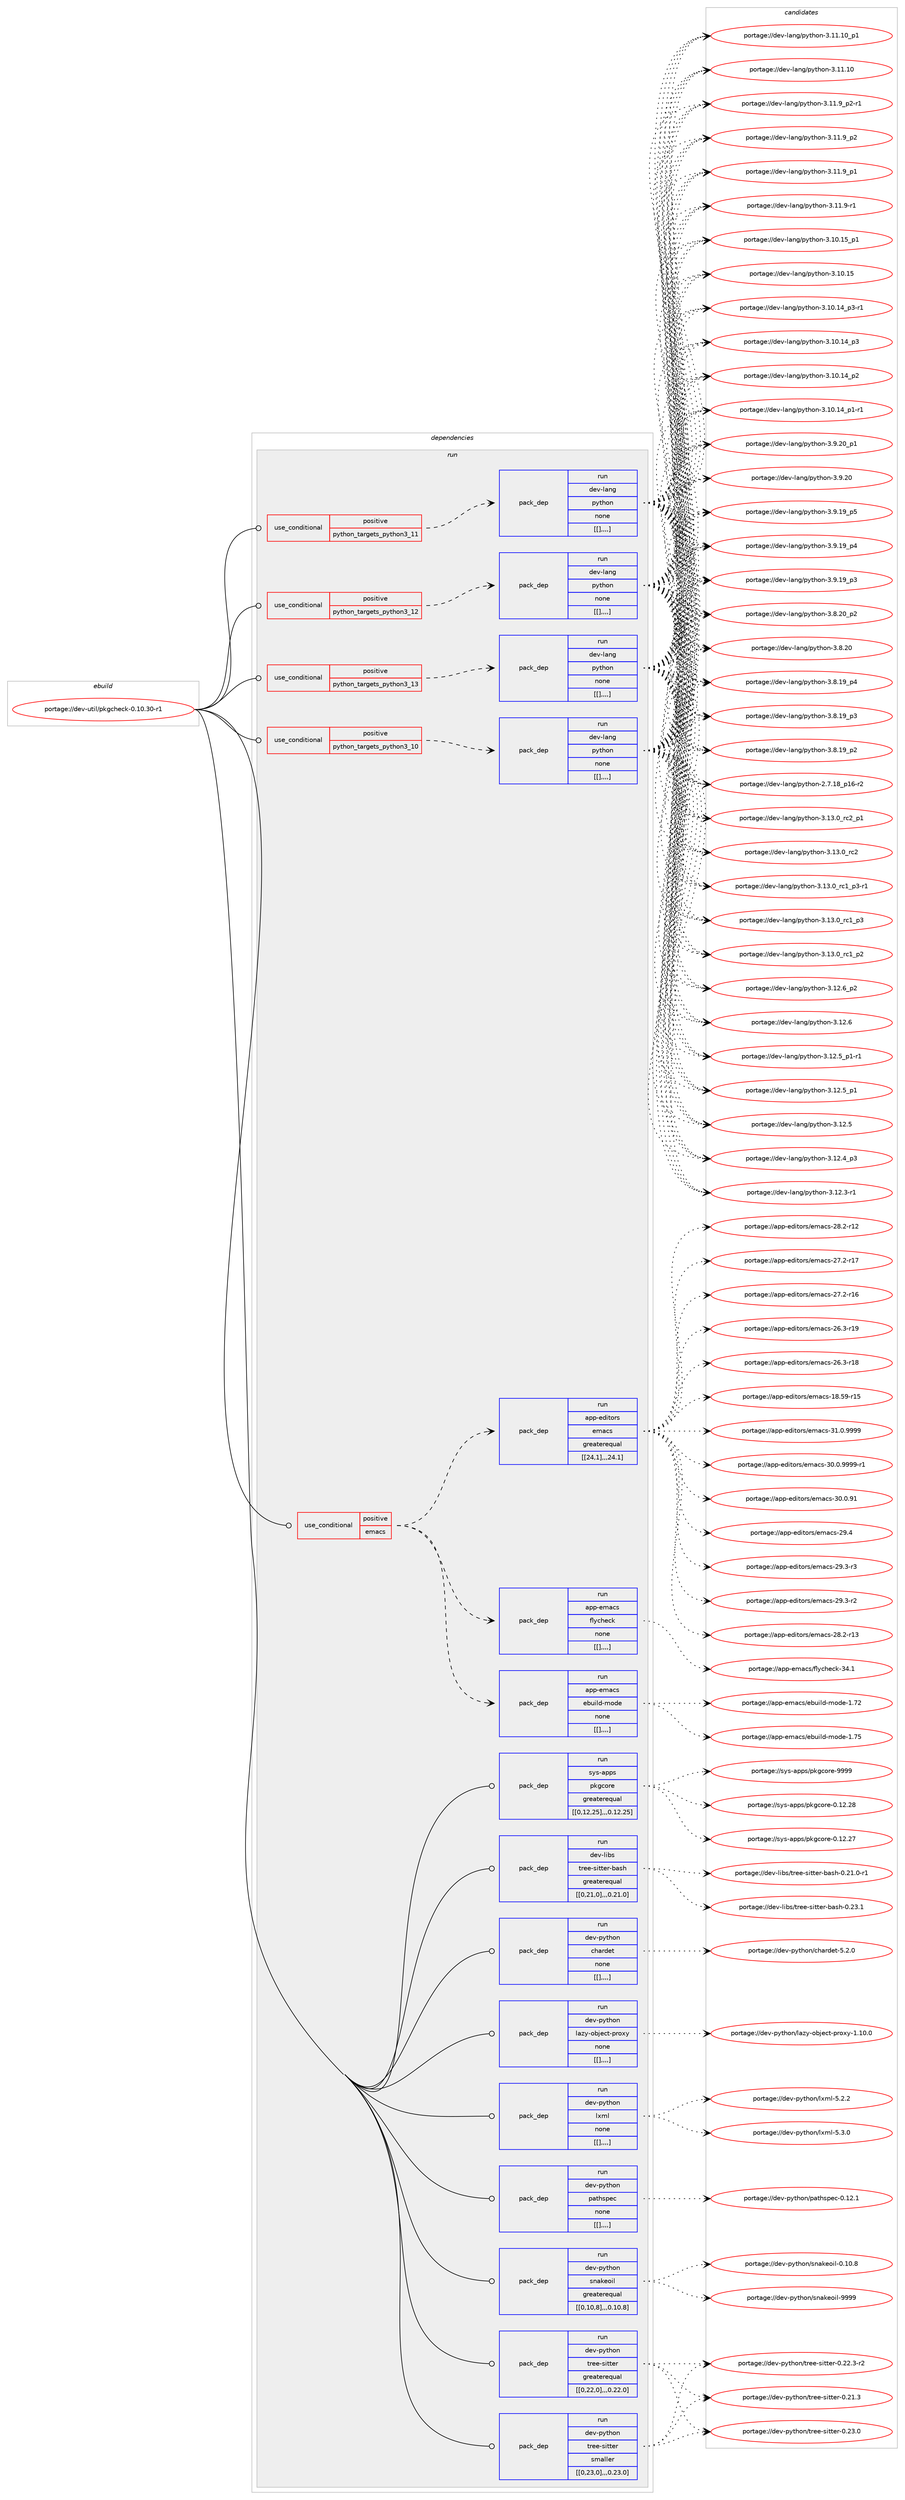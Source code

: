 digraph prolog {

# *************
# Graph options
# *************

newrank=true;
concentrate=true;
compound=true;
graph [rankdir=LR,fontname=Helvetica,fontsize=10,ranksep=1.5];#, ranksep=2.5, nodesep=0.2];
edge  [arrowhead=vee];
node  [fontname=Helvetica,fontsize=10];

# **********
# The ebuild
# **********

subgraph cluster_leftcol {
color=gray;
label=<<i>ebuild</i>>;
id [label="portage://dev-util/pkgcheck-0.10.30-r1", color=red, width=4, href="../dev-util/pkgcheck-0.10.30-r1.svg"];
}

# ****************
# The dependencies
# ****************

subgraph cluster_midcol {
color=gray;
label=<<i>dependencies</i>>;
subgraph cluster_compile {
fillcolor="#eeeeee";
style=filled;
label=<<i>compile</i>>;
}
subgraph cluster_compileandrun {
fillcolor="#eeeeee";
style=filled;
label=<<i>compile and run</i>>;
}
subgraph cluster_run {
fillcolor="#eeeeee";
style=filled;
label=<<i>run</i>>;
subgraph cond64105 {
dependency223463 [label=<<TABLE BORDER="0" CELLBORDER="1" CELLSPACING="0" CELLPADDING="4"><TR><TD ROWSPAN="3" CELLPADDING="10">use_conditional</TD></TR><TR><TD>positive</TD></TR><TR><TD>emacs</TD></TR></TABLE>>, shape=none, color=red];
subgraph pack157922 {
dependency223464 [label=<<TABLE BORDER="0" CELLBORDER="1" CELLSPACING="0" CELLPADDING="4" WIDTH="220"><TR><TD ROWSPAN="6" CELLPADDING="30">pack_dep</TD></TR><TR><TD WIDTH="110">run</TD></TR><TR><TD>app-editors</TD></TR><TR><TD>emacs</TD></TR><TR><TD>greaterequal</TD></TR><TR><TD>[[24,1],,,24.1]</TD></TR></TABLE>>, shape=none, color=blue];
}
dependency223463:e -> dependency223464:w [weight=20,style="dashed",arrowhead="vee"];
subgraph pack157923 {
dependency223465 [label=<<TABLE BORDER="0" CELLBORDER="1" CELLSPACING="0" CELLPADDING="4" WIDTH="220"><TR><TD ROWSPAN="6" CELLPADDING="30">pack_dep</TD></TR><TR><TD WIDTH="110">run</TD></TR><TR><TD>app-emacs</TD></TR><TR><TD>ebuild-mode</TD></TR><TR><TD>none</TD></TR><TR><TD>[[],,,,]</TD></TR></TABLE>>, shape=none, color=blue];
}
dependency223463:e -> dependency223465:w [weight=20,style="dashed",arrowhead="vee"];
subgraph pack157924 {
dependency223466 [label=<<TABLE BORDER="0" CELLBORDER="1" CELLSPACING="0" CELLPADDING="4" WIDTH="220"><TR><TD ROWSPAN="6" CELLPADDING="30">pack_dep</TD></TR><TR><TD WIDTH="110">run</TD></TR><TR><TD>app-emacs</TD></TR><TR><TD>flycheck</TD></TR><TR><TD>none</TD></TR><TR><TD>[[],,,,]</TD></TR></TABLE>>, shape=none, color=blue];
}
dependency223463:e -> dependency223466:w [weight=20,style="dashed",arrowhead="vee"];
}
id:e -> dependency223463:w [weight=20,style="solid",arrowhead="odot"];
subgraph cond64106 {
dependency223467 [label=<<TABLE BORDER="0" CELLBORDER="1" CELLSPACING="0" CELLPADDING="4"><TR><TD ROWSPAN="3" CELLPADDING="10">use_conditional</TD></TR><TR><TD>positive</TD></TR><TR><TD>python_targets_python3_10</TD></TR></TABLE>>, shape=none, color=red];
subgraph pack157925 {
dependency223468 [label=<<TABLE BORDER="0" CELLBORDER="1" CELLSPACING="0" CELLPADDING="4" WIDTH="220"><TR><TD ROWSPAN="6" CELLPADDING="30">pack_dep</TD></TR><TR><TD WIDTH="110">run</TD></TR><TR><TD>dev-lang</TD></TR><TR><TD>python</TD></TR><TR><TD>none</TD></TR><TR><TD>[[],,,,]</TD></TR></TABLE>>, shape=none, color=blue];
}
dependency223467:e -> dependency223468:w [weight=20,style="dashed",arrowhead="vee"];
}
id:e -> dependency223467:w [weight=20,style="solid",arrowhead="odot"];
subgraph cond64107 {
dependency223469 [label=<<TABLE BORDER="0" CELLBORDER="1" CELLSPACING="0" CELLPADDING="4"><TR><TD ROWSPAN="3" CELLPADDING="10">use_conditional</TD></TR><TR><TD>positive</TD></TR><TR><TD>python_targets_python3_11</TD></TR></TABLE>>, shape=none, color=red];
subgraph pack157926 {
dependency223470 [label=<<TABLE BORDER="0" CELLBORDER="1" CELLSPACING="0" CELLPADDING="4" WIDTH="220"><TR><TD ROWSPAN="6" CELLPADDING="30">pack_dep</TD></TR><TR><TD WIDTH="110">run</TD></TR><TR><TD>dev-lang</TD></TR><TR><TD>python</TD></TR><TR><TD>none</TD></TR><TR><TD>[[],,,,]</TD></TR></TABLE>>, shape=none, color=blue];
}
dependency223469:e -> dependency223470:w [weight=20,style="dashed",arrowhead="vee"];
}
id:e -> dependency223469:w [weight=20,style="solid",arrowhead="odot"];
subgraph cond64108 {
dependency223471 [label=<<TABLE BORDER="0" CELLBORDER="1" CELLSPACING="0" CELLPADDING="4"><TR><TD ROWSPAN="3" CELLPADDING="10">use_conditional</TD></TR><TR><TD>positive</TD></TR><TR><TD>python_targets_python3_12</TD></TR></TABLE>>, shape=none, color=red];
subgraph pack157927 {
dependency223472 [label=<<TABLE BORDER="0" CELLBORDER="1" CELLSPACING="0" CELLPADDING="4" WIDTH="220"><TR><TD ROWSPAN="6" CELLPADDING="30">pack_dep</TD></TR><TR><TD WIDTH="110">run</TD></TR><TR><TD>dev-lang</TD></TR><TR><TD>python</TD></TR><TR><TD>none</TD></TR><TR><TD>[[],,,,]</TD></TR></TABLE>>, shape=none, color=blue];
}
dependency223471:e -> dependency223472:w [weight=20,style="dashed",arrowhead="vee"];
}
id:e -> dependency223471:w [weight=20,style="solid",arrowhead="odot"];
subgraph cond64109 {
dependency223473 [label=<<TABLE BORDER="0" CELLBORDER="1" CELLSPACING="0" CELLPADDING="4"><TR><TD ROWSPAN="3" CELLPADDING="10">use_conditional</TD></TR><TR><TD>positive</TD></TR><TR><TD>python_targets_python3_13</TD></TR></TABLE>>, shape=none, color=red];
subgraph pack157928 {
dependency223474 [label=<<TABLE BORDER="0" CELLBORDER="1" CELLSPACING="0" CELLPADDING="4" WIDTH="220"><TR><TD ROWSPAN="6" CELLPADDING="30">pack_dep</TD></TR><TR><TD WIDTH="110">run</TD></TR><TR><TD>dev-lang</TD></TR><TR><TD>python</TD></TR><TR><TD>none</TD></TR><TR><TD>[[],,,,]</TD></TR></TABLE>>, shape=none, color=blue];
}
dependency223473:e -> dependency223474:w [weight=20,style="dashed",arrowhead="vee"];
}
id:e -> dependency223473:w [weight=20,style="solid",arrowhead="odot"];
subgraph pack157929 {
dependency223475 [label=<<TABLE BORDER="0" CELLBORDER="1" CELLSPACING="0" CELLPADDING="4" WIDTH="220"><TR><TD ROWSPAN="6" CELLPADDING="30">pack_dep</TD></TR><TR><TD WIDTH="110">run</TD></TR><TR><TD>dev-libs</TD></TR><TR><TD>tree-sitter-bash</TD></TR><TR><TD>greaterequal</TD></TR><TR><TD>[[0,21,0],,,0.21.0]</TD></TR></TABLE>>, shape=none, color=blue];
}
id:e -> dependency223475:w [weight=20,style="solid",arrowhead="odot"];
subgraph pack157930 {
dependency223476 [label=<<TABLE BORDER="0" CELLBORDER="1" CELLSPACING="0" CELLPADDING="4" WIDTH="220"><TR><TD ROWSPAN="6" CELLPADDING="30">pack_dep</TD></TR><TR><TD WIDTH="110">run</TD></TR><TR><TD>dev-python</TD></TR><TR><TD>chardet</TD></TR><TR><TD>none</TD></TR><TR><TD>[[],,,,]</TD></TR></TABLE>>, shape=none, color=blue];
}
id:e -> dependency223476:w [weight=20,style="solid",arrowhead="odot"];
subgraph pack157931 {
dependency223477 [label=<<TABLE BORDER="0" CELLBORDER="1" CELLSPACING="0" CELLPADDING="4" WIDTH="220"><TR><TD ROWSPAN="6" CELLPADDING="30">pack_dep</TD></TR><TR><TD WIDTH="110">run</TD></TR><TR><TD>dev-python</TD></TR><TR><TD>lazy-object-proxy</TD></TR><TR><TD>none</TD></TR><TR><TD>[[],,,,]</TD></TR></TABLE>>, shape=none, color=blue];
}
id:e -> dependency223477:w [weight=20,style="solid",arrowhead="odot"];
subgraph pack157932 {
dependency223478 [label=<<TABLE BORDER="0" CELLBORDER="1" CELLSPACING="0" CELLPADDING="4" WIDTH="220"><TR><TD ROWSPAN="6" CELLPADDING="30">pack_dep</TD></TR><TR><TD WIDTH="110">run</TD></TR><TR><TD>dev-python</TD></TR><TR><TD>lxml</TD></TR><TR><TD>none</TD></TR><TR><TD>[[],,,,]</TD></TR></TABLE>>, shape=none, color=blue];
}
id:e -> dependency223478:w [weight=20,style="solid",arrowhead="odot"];
subgraph pack157933 {
dependency223479 [label=<<TABLE BORDER="0" CELLBORDER="1" CELLSPACING="0" CELLPADDING="4" WIDTH="220"><TR><TD ROWSPAN="6" CELLPADDING="30">pack_dep</TD></TR><TR><TD WIDTH="110">run</TD></TR><TR><TD>dev-python</TD></TR><TR><TD>pathspec</TD></TR><TR><TD>none</TD></TR><TR><TD>[[],,,,]</TD></TR></TABLE>>, shape=none, color=blue];
}
id:e -> dependency223479:w [weight=20,style="solid",arrowhead="odot"];
subgraph pack157934 {
dependency223480 [label=<<TABLE BORDER="0" CELLBORDER="1" CELLSPACING="0" CELLPADDING="4" WIDTH="220"><TR><TD ROWSPAN="6" CELLPADDING="30">pack_dep</TD></TR><TR><TD WIDTH="110">run</TD></TR><TR><TD>dev-python</TD></TR><TR><TD>snakeoil</TD></TR><TR><TD>greaterequal</TD></TR><TR><TD>[[0,10,8],,,0.10.8]</TD></TR></TABLE>>, shape=none, color=blue];
}
id:e -> dependency223480:w [weight=20,style="solid",arrowhead="odot"];
subgraph pack157935 {
dependency223481 [label=<<TABLE BORDER="0" CELLBORDER="1" CELLSPACING="0" CELLPADDING="4" WIDTH="220"><TR><TD ROWSPAN="6" CELLPADDING="30">pack_dep</TD></TR><TR><TD WIDTH="110">run</TD></TR><TR><TD>dev-python</TD></TR><TR><TD>tree-sitter</TD></TR><TR><TD>greaterequal</TD></TR><TR><TD>[[0,22,0],,,0.22.0]</TD></TR></TABLE>>, shape=none, color=blue];
}
id:e -> dependency223481:w [weight=20,style="solid",arrowhead="odot"];
subgraph pack157936 {
dependency223482 [label=<<TABLE BORDER="0" CELLBORDER="1" CELLSPACING="0" CELLPADDING="4" WIDTH="220"><TR><TD ROWSPAN="6" CELLPADDING="30">pack_dep</TD></TR><TR><TD WIDTH="110">run</TD></TR><TR><TD>dev-python</TD></TR><TR><TD>tree-sitter</TD></TR><TR><TD>smaller</TD></TR><TR><TD>[[0,23,0],,,0.23.0]</TD></TR></TABLE>>, shape=none, color=blue];
}
id:e -> dependency223482:w [weight=20,style="solid",arrowhead="odot"];
subgraph pack157937 {
dependency223483 [label=<<TABLE BORDER="0" CELLBORDER="1" CELLSPACING="0" CELLPADDING="4" WIDTH="220"><TR><TD ROWSPAN="6" CELLPADDING="30">pack_dep</TD></TR><TR><TD WIDTH="110">run</TD></TR><TR><TD>sys-apps</TD></TR><TR><TD>pkgcore</TD></TR><TR><TD>greaterequal</TD></TR><TR><TD>[[0,12,25],,,0.12.25]</TD></TR></TABLE>>, shape=none, color=blue];
}
id:e -> dependency223483:w [weight=20,style="solid",arrowhead="odot"];
}
}

# **************
# The candidates
# **************

subgraph cluster_choices {
rank=same;
color=gray;
label=<<i>candidates</i>>;

subgraph choice157922 {
color=black;
nodesep=1;
choice971121124510110010511611111411547101109979911545514946484657575757 [label="portage://app-editors/emacs-31.0.9999", color=red, width=4,href="../app-editors/emacs-31.0.9999.svg"];
choice9711211245101100105116111114115471011099799115455148464846575757574511449 [label="portage://app-editors/emacs-30.0.9999-r1", color=red, width=4,href="../app-editors/emacs-30.0.9999-r1.svg"];
choice97112112451011001051161111141154710110997991154551484648465749 [label="portage://app-editors/emacs-30.0.91", color=red, width=4,href="../app-editors/emacs-30.0.91.svg"];
choice97112112451011001051161111141154710110997991154550574652 [label="portage://app-editors/emacs-29.4", color=red, width=4,href="../app-editors/emacs-29.4.svg"];
choice971121124510110010511611111411547101109979911545505746514511451 [label="portage://app-editors/emacs-29.3-r3", color=red, width=4,href="../app-editors/emacs-29.3-r3.svg"];
choice971121124510110010511611111411547101109979911545505746514511450 [label="portage://app-editors/emacs-29.3-r2", color=red, width=4,href="../app-editors/emacs-29.3-r2.svg"];
choice97112112451011001051161111141154710110997991154550564650451144951 [label="portage://app-editors/emacs-28.2-r13", color=red, width=4,href="../app-editors/emacs-28.2-r13.svg"];
choice97112112451011001051161111141154710110997991154550564650451144950 [label="portage://app-editors/emacs-28.2-r12", color=red, width=4,href="../app-editors/emacs-28.2-r12.svg"];
choice97112112451011001051161111141154710110997991154550554650451144955 [label="portage://app-editors/emacs-27.2-r17", color=red, width=4,href="../app-editors/emacs-27.2-r17.svg"];
choice97112112451011001051161111141154710110997991154550554650451144954 [label="portage://app-editors/emacs-27.2-r16", color=red, width=4,href="../app-editors/emacs-27.2-r16.svg"];
choice97112112451011001051161111141154710110997991154550544651451144957 [label="portage://app-editors/emacs-26.3-r19", color=red, width=4,href="../app-editors/emacs-26.3-r19.svg"];
choice97112112451011001051161111141154710110997991154550544651451144956 [label="portage://app-editors/emacs-26.3-r18", color=red, width=4,href="../app-editors/emacs-26.3-r18.svg"];
choice9711211245101100105116111114115471011099799115454956465357451144953 [label="portage://app-editors/emacs-18.59-r15", color=red, width=4,href="../app-editors/emacs-18.59-r15.svg"];
dependency223464:e -> choice971121124510110010511611111411547101109979911545514946484657575757:w [style=dotted,weight="100"];
dependency223464:e -> choice9711211245101100105116111114115471011099799115455148464846575757574511449:w [style=dotted,weight="100"];
dependency223464:e -> choice97112112451011001051161111141154710110997991154551484648465749:w [style=dotted,weight="100"];
dependency223464:e -> choice97112112451011001051161111141154710110997991154550574652:w [style=dotted,weight="100"];
dependency223464:e -> choice971121124510110010511611111411547101109979911545505746514511451:w [style=dotted,weight="100"];
dependency223464:e -> choice971121124510110010511611111411547101109979911545505746514511450:w [style=dotted,weight="100"];
dependency223464:e -> choice97112112451011001051161111141154710110997991154550564650451144951:w [style=dotted,weight="100"];
dependency223464:e -> choice97112112451011001051161111141154710110997991154550564650451144950:w [style=dotted,weight="100"];
dependency223464:e -> choice97112112451011001051161111141154710110997991154550554650451144955:w [style=dotted,weight="100"];
dependency223464:e -> choice97112112451011001051161111141154710110997991154550554650451144954:w [style=dotted,weight="100"];
dependency223464:e -> choice97112112451011001051161111141154710110997991154550544651451144957:w [style=dotted,weight="100"];
dependency223464:e -> choice97112112451011001051161111141154710110997991154550544651451144956:w [style=dotted,weight="100"];
dependency223464:e -> choice9711211245101100105116111114115471011099799115454956465357451144953:w [style=dotted,weight="100"];
}
subgraph choice157923 {
color=black;
nodesep=1;
choice971121124510110997991154710198117105108100451091111001014549465553 [label="portage://app-emacs/ebuild-mode-1.75", color=red, width=4,href="../app-emacs/ebuild-mode-1.75.svg"];
choice971121124510110997991154710198117105108100451091111001014549465550 [label="portage://app-emacs/ebuild-mode-1.72", color=red, width=4,href="../app-emacs/ebuild-mode-1.72.svg"];
dependency223465:e -> choice971121124510110997991154710198117105108100451091111001014549465553:w [style=dotted,weight="100"];
dependency223465:e -> choice971121124510110997991154710198117105108100451091111001014549465550:w [style=dotted,weight="100"];
}
subgraph choice157924 {
color=black;
nodesep=1;
choice971121124510110997991154710210812199104101991074551524649 [label="portage://app-emacs/flycheck-34.1", color=red, width=4,href="../app-emacs/flycheck-34.1.svg"];
dependency223466:e -> choice971121124510110997991154710210812199104101991074551524649:w [style=dotted,weight="100"];
}
subgraph choice157925 {
color=black;
nodesep=1;
choice100101118451089711010347112121116104111110455146495146489511499509511249 [label="portage://dev-lang/python-3.13.0_rc2_p1", color=red, width=4,href="../dev-lang/python-3.13.0_rc2_p1.svg"];
choice10010111845108971101034711212111610411111045514649514648951149950 [label="portage://dev-lang/python-3.13.0_rc2", color=red, width=4,href="../dev-lang/python-3.13.0_rc2.svg"];
choice1001011184510897110103471121211161041111104551464951464895114994995112514511449 [label="portage://dev-lang/python-3.13.0_rc1_p3-r1", color=red, width=4,href="../dev-lang/python-3.13.0_rc1_p3-r1.svg"];
choice100101118451089711010347112121116104111110455146495146489511499499511251 [label="portage://dev-lang/python-3.13.0_rc1_p3", color=red, width=4,href="../dev-lang/python-3.13.0_rc1_p3.svg"];
choice100101118451089711010347112121116104111110455146495146489511499499511250 [label="portage://dev-lang/python-3.13.0_rc1_p2", color=red, width=4,href="../dev-lang/python-3.13.0_rc1_p2.svg"];
choice100101118451089711010347112121116104111110455146495046549511250 [label="portage://dev-lang/python-3.12.6_p2", color=red, width=4,href="../dev-lang/python-3.12.6_p2.svg"];
choice10010111845108971101034711212111610411111045514649504654 [label="portage://dev-lang/python-3.12.6", color=red, width=4,href="../dev-lang/python-3.12.6.svg"];
choice1001011184510897110103471121211161041111104551464950465395112494511449 [label="portage://dev-lang/python-3.12.5_p1-r1", color=red, width=4,href="../dev-lang/python-3.12.5_p1-r1.svg"];
choice100101118451089711010347112121116104111110455146495046539511249 [label="portage://dev-lang/python-3.12.5_p1", color=red, width=4,href="../dev-lang/python-3.12.5_p1.svg"];
choice10010111845108971101034711212111610411111045514649504653 [label="portage://dev-lang/python-3.12.5", color=red, width=4,href="../dev-lang/python-3.12.5.svg"];
choice100101118451089711010347112121116104111110455146495046529511251 [label="portage://dev-lang/python-3.12.4_p3", color=red, width=4,href="../dev-lang/python-3.12.4_p3.svg"];
choice100101118451089711010347112121116104111110455146495046514511449 [label="portage://dev-lang/python-3.12.3-r1", color=red, width=4,href="../dev-lang/python-3.12.3-r1.svg"];
choice10010111845108971101034711212111610411111045514649494649489511249 [label="portage://dev-lang/python-3.11.10_p1", color=red, width=4,href="../dev-lang/python-3.11.10_p1.svg"];
choice1001011184510897110103471121211161041111104551464949464948 [label="portage://dev-lang/python-3.11.10", color=red, width=4,href="../dev-lang/python-3.11.10.svg"];
choice1001011184510897110103471121211161041111104551464949465795112504511449 [label="portage://dev-lang/python-3.11.9_p2-r1", color=red, width=4,href="../dev-lang/python-3.11.9_p2-r1.svg"];
choice100101118451089711010347112121116104111110455146494946579511250 [label="portage://dev-lang/python-3.11.9_p2", color=red, width=4,href="../dev-lang/python-3.11.9_p2.svg"];
choice100101118451089711010347112121116104111110455146494946579511249 [label="portage://dev-lang/python-3.11.9_p1", color=red, width=4,href="../dev-lang/python-3.11.9_p1.svg"];
choice100101118451089711010347112121116104111110455146494946574511449 [label="portage://dev-lang/python-3.11.9-r1", color=red, width=4,href="../dev-lang/python-3.11.9-r1.svg"];
choice10010111845108971101034711212111610411111045514649484649539511249 [label="portage://dev-lang/python-3.10.15_p1", color=red, width=4,href="../dev-lang/python-3.10.15_p1.svg"];
choice1001011184510897110103471121211161041111104551464948464953 [label="portage://dev-lang/python-3.10.15", color=red, width=4,href="../dev-lang/python-3.10.15.svg"];
choice100101118451089711010347112121116104111110455146494846495295112514511449 [label="portage://dev-lang/python-3.10.14_p3-r1", color=red, width=4,href="../dev-lang/python-3.10.14_p3-r1.svg"];
choice10010111845108971101034711212111610411111045514649484649529511251 [label="portage://dev-lang/python-3.10.14_p3", color=red, width=4,href="../dev-lang/python-3.10.14_p3.svg"];
choice10010111845108971101034711212111610411111045514649484649529511250 [label="portage://dev-lang/python-3.10.14_p2", color=red, width=4,href="../dev-lang/python-3.10.14_p2.svg"];
choice100101118451089711010347112121116104111110455146494846495295112494511449 [label="portage://dev-lang/python-3.10.14_p1-r1", color=red, width=4,href="../dev-lang/python-3.10.14_p1-r1.svg"];
choice100101118451089711010347112121116104111110455146574650489511249 [label="portage://dev-lang/python-3.9.20_p1", color=red, width=4,href="../dev-lang/python-3.9.20_p1.svg"];
choice10010111845108971101034711212111610411111045514657465048 [label="portage://dev-lang/python-3.9.20", color=red, width=4,href="../dev-lang/python-3.9.20.svg"];
choice100101118451089711010347112121116104111110455146574649579511253 [label="portage://dev-lang/python-3.9.19_p5", color=red, width=4,href="../dev-lang/python-3.9.19_p5.svg"];
choice100101118451089711010347112121116104111110455146574649579511252 [label="portage://dev-lang/python-3.9.19_p4", color=red, width=4,href="../dev-lang/python-3.9.19_p4.svg"];
choice100101118451089711010347112121116104111110455146574649579511251 [label="portage://dev-lang/python-3.9.19_p3", color=red, width=4,href="../dev-lang/python-3.9.19_p3.svg"];
choice100101118451089711010347112121116104111110455146564650489511250 [label="portage://dev-lang/python-3.8.20_p2", color=red, width=4,href="../dev-lang/python-3.8.20_p2.svg"];
choice10010111845108971101034711212111610411111045514656465048 [label="portage://dev-lang/python-3.8.20", color=red, width=4,href="../dev-lang/python-3.8.20.svg"];
choice100101118451089711010347112121116104111110455146564649579511252 [label="portage://dev-lang/python-3.8.19_p4", color=red, width=4,href="../dev-lang/python-3.8.19_p4.svg"];
choice100101118451089711010347112121116104111110455146564649579511251 [label="portage://dev-lang/python-3.8.19_p3", color=red, width=4,href="../dev-lang/python-3.8.19_p3.svg"];
choice100101118451089711010347112121116104111110455146564649579511250 [label="portage://dev-lang/python-3.8.19_p2", color=red, width=4,href="../dev-lang/python-3.8.19_p2.svg"];
choice100101118451089711010347112121116104111110455046554649569511249544511450 [label="portage://dev-lang/python-2.7.18_p16-r2", color=red, width=4,href="../dev-lang/python-2.7.18_p16-r2.svg"];
dependency223468:e -> choice100101118451089711010347112121116104111110455146495146489511499509511249:w [style=dotted,weight="100"];
dependency223468:e -> choice10010111845108971101034711212111610411111045514649514648951149950:w [style=dotted,weight="100"];
dependency223468:e -> choice1001011184510897110103471121211161041111104551464951464895114994995112514511449:w [style=dotted,weight="100"];
dependency223468:e -> choice100101118451089711010347112121116104111110455146495146489511499499511251:w [style=dotted,weight="100"];
dependency223468:e -> choice100101118451089711010347112121116104111110455146495146489511499499511250:w [style=dotted,weight="100"];
dependency223468:e -> choice100101118451089711010347112121116104111110455146495046549511250:w [style=dotted,weight="100"];
dependency223468:e -> choice10010111845108971101034711212111610411111045514649504654:w [style=dotted,weight="100"];
dependency223468:e -> choice1001011184510897110103471121211161041111104551464950465395112494511449:w [style=dotted,weight="100"];
dependency223468:e -> choice100101118451089711010347112121116104111110455146495046539511249:w [style=dotted,weight="100"];
dependency223468:e -> choice10010111845108971101034711212111610411111045514649504653:w [style=dotted,weight="100"];
dependency223468:e -> choice100101118451089711010347112121116104111110455146495046529511251:w [style=dotted,weight="100"];
dependency223468:e -> choice100101118451089711010347112121116104111110455146495046514511449:w [style=dotted,weight="100"];
dependency223468:e -> choice10010111845108971101034711212111610411111045514649494649489511249:w [style=dotted,weight="100"];
dependency223468:e -> choice1001011184510897110103471121211161041111104551464949464948:w [style=dotted,weight="100"];
dependency223468:e -> choice1001011184510897110103471121211161041111104551464949465795112504511449:w [style=dotted,weight="100"];
dependency223468:e -> choice100101118451089711010347112121116104111110455146494946579511250:w [style=dotted,weight="100"];
dependency223468:e -> choice100101118451089711010347112121116104111110455146494946579511249:w [style=dotted,weight="100"];
dependency223468:e -> choice100101118451089711010347112121116104111110455146494946574511449:w [style=dotted,weight="100"];
dependency223468:e -> choice10010111845108971101034711212111610411111045514649484649539511249:w [style=dotted,weight="100"];
dependency223468:e -> choice1001011184510897110103471121211161041111104551464948464953:w [style=dotted,weight="100"];
dependency223468:e -> choice100101118451089711010347112121116104111110455146494846495295112514511449:w [style=dotted,weight="100"];
dependency223468:e -> choice10010111845108971101034711212111610411111045514649484649529511251:w [style=dotted,weight="100"];
dependency223468:e -> choice10010111845108971101034711212111610411111045514649484649529511250:w [style=dotted,weight="100"];
dependency223468:e -> choice100101118451089711010347112121116104111110455146494846495295112494511449:w [style=dotted,weight="100"];
dependency223468:e -> choice100101118451089711010347112121116104111110455146574650489511249:w [style=dotted,weight="100"];
dependency223468:e -> choice10010111845108971101034711212111610411111045514657465048:w [style=dotted,weight="100"];
dependency223468:e -> choice100101118451089711010347112121116104111110455146574649579511253:w [style=dotted,weight="100"];
dependency223468:e -> choice100101118451089711010347112121116104111110455146574649579511252:w [style=dotted,weight="100"];
dependency223468:e -> choice100101118451089711010347112121116104111110455146574649579511251:w [style=dotted,weight="100"];
dependency223468:e -> choice100101118451089711010347112121116104111110455146564650489511250:w [style=dotted,weight="100"];
dependency223468:e -> choice10010111845108971101034711212111610411111045514656465048:w [style=dotted,weight="100"];
dependency223468:e -> choice100101118451089711010347112121116104111110455146564649579511252:w [style=dotted,weight="100"];
dependency223468:e -> choice100101118451089711010347112121116104111110455146564649579511251:w [style=dotted,weight="100"];
dependency223468:e -> choice100101118451089711010347112121116104111110455146564649579511250:w [style=dotted,weight="100"];
dependency223468:e -> choice100101118451089711010347112121116104111110455046554649569511249544511450:w [style=dotted,weight="100"];
}
subgraph choice157926 {
color=black;
nodesep=1;
choice100101118451089711010347112121116104111110455146495146489511499509511249 [label="portage://dev-lang/python-3.13.0_rc2_p1", color=red, width=4,href="../dev-lang/python-3.13.0_rc2_p1.svg"];
choice10010111845108971101034711212111610411111045514649514648951149950 [label="portage://dev-lang/python-3.13.0_rc2", color=red, width=4,href="../dev-lang/python-3.13.0_rc2.svg"];
choice1001011184510897110103471121211161041111104551464951464895114994995112514511449 [label="portage://dev-lang/python-3.13.0_rc1_p3-r1", color=red, width=4,href="../dev-lang/python-3.13.0_rc1_p3-r1.svg"];
choice100101118451089711010347112121116104111110455146495146489511499499511251 [label="portage://dev-lang/python-3.13.0_rc1_p3", color=red, width=4,href="../dev-lang/python-3.13.0_rc1_p3.svg"];
choice100101118451089711010347112121116104111110455146495146489511499499511250 [label="portage://dev-lang/python-3.13.0_rc1_p2", color=red, width=4,href="../dev-lang/python-3.13.0_rc1_p2.svg"];
choice100101118451089711010347112121116104111110455146495046549511250 [label="portage://dev-lang/python-3.12.6_p2", color=red, width=4,href="../dev-lang/python-3.12.6_p2.svg"];
choice10010111845108971101034711212111610411111045514649504654 [label="portage://dev-lang/python-3.12.6", color=red, width=4,href="../dev-lang/python-3.12.6.svg"];
choice1001011184510897110103471121211161041111104551464950465395112494511449 [label="portage://dev-lang/python-3.12.5_p1-r1", color=red, width=4,href="../dev-lang/python-3.12.5_p1-r1.svg"];
choice100101118451089711010347112121116104111110455146495046539511249 [label="portage://dev-lang/python-3.12.5_p1", color=red, width=4,href="../dev-lang/python-3.12.5_p1.svg"];
choice10010111845108971101034711212111610411111045514649504653 [label="portage://dev-lang/python-3.12.5", color=red, width=4,href="../dev-lang/python-3.12.5.svg"];
choice100101118451089711010347112121116104111110455146495046529511251 [label="portage://dev-lang/python-3.12.4_p3", color=red, width=4,href="../dev-lang/python-3.12.4_p3.svg"];
choice100101118451089711010347112121116104111110455146495046514511449 [label="portage://dev-lang/python-3.12.3-r1", color=red, width=4,href="../dev-lang/python-3.12.3-r1.svg"];
choice10010111845108971101034711212111610411111045514649494649489511249 [label="portage://dev-lang/python-3.11.10_p1", color=red, width=4,href="../dev-lang/python-3.11.10_p1.svg"];
choice1001011184510897110103471121211161041111104551464949464948 [label="portage://dev-lang/python-3.11.10", color=red, width=4,href="../dev-lang/python-3.11.10.svg"];
choice1001011184510897110103471121211161041111104551464949465795112504511449 [label="portage://dev-lang/python-3.11.9_p2-r1", color=red, width=4,href="../dev-lang/python-3.11.9_p2-r1.svg"];
choice100101118451089711010347112121116104111110455146494946579511250 [label="portage://dev-lang/python-3.11.9_p2", color=red, width=4,href="../dev-lang/python-3.11.9_p2.svg"];
choice100101118451089711010347112121116104111110455146494946579511249 [label="portage://dev-lang/python-3.11.9_p1", color=red, width=4,href="../dev-lang/python-3.11.9_p1.svg"];
choice100101118451089711010347112121116104111110455146494946574511449 [label="portage://dev-lang/python-3.11.9-r1", color=red, width=4,href="../dev-lang/python-3.11.9-r1.svg"];
choice10010111845108971101034711212111610411111045514649484649539511249 [label="portage://dev-lang/python-3.10.15_p1", color=red, width=4,href="../dev-lang/python-3.10.15_p1.svg"];
choice1001011184510897110103471121211161041111104551464948464953 [label="portage://dev-lang/python-3.10.15", color=red, width=4,href="../dev-lang/python-3.10.15.svg"];
choice100101118451089711010347112121116104111110455146494846495295112514511449 [label="portage://dev-lang/python-3.10.14_p3-r1", color=red, width=4,href="../dev-lang/python-3.10.14_p3-r1.svg"];
choice10010111845108971101034711212111610411111045514649484649529511251 [label="portage://dev-lang/python-3.10.14_p3", color=red, width=4,href="../dev-lang/python-3.10.14_p3.svg"];
choice10010111845108971101034711212111610411111045514649484649529511250 [label="portage://dev-lang/python-3.10.14_p2", color=red, width=4,href="../dev-lang/python-3.10.14_p2.svg"];
choice100101118451089711010347112121116104111110455146494846495295112494511449 [label="portage://dev-lang/python-3.10.14_p1-r1", color=red, width=4,href="../dev-lang/python-3.10.14_p1-r1.svg"];
choice100101118451089711010347112121116104111110455146574650489511249 [label="portage://dev-lang/python-3.9.20_p1", color=red, width=4,href="../dev-lang/python-3.9.20_p1.svg"];
choice10010111845108971101034711212111610411111045514657465048 [label="portage://dev-lang/python-3.9.20", color=red, width=4,href="../dev-lang/python-3.9.20.svg"];
choice100101118451089711010347112121116104111110455146574649579511253 [label="portage://dev-lang/python-3.9.19_p5", color=red, width=4,href="../dev-lang/python-3.9.19_p5.svg"];
choice100101118451089711010347112121116104111110455146574649579511252 [label="portage://dev-lang/python-3.9.19_p4", color=red, width=4,href="../dev-lang/python-3.9.19_p4.svg"];
choice100101118451089711010347112121116104111110455146574649579511251 [label="portage://dev-lang/python-3.9.19_p3", color=red, width=4,href="../dev-lang/python-3.9.19_p3.svg"];
choice100101118451089711010347112121116104111110455146564650489511250 [label="portage://dev-lang/python-3.8.20_p2", color=red, width=4,href="../dev-lang/python-3.8.20_p2.svg"];
choice10010111845108971101034711212111610411111045514656465048 [label="portage://dev-lang/python-3.8.20", color=red, width=4,href="../dev-lang/python-3.8.20.svg"];
choice100101118451089711010347112121116104111110455146564649579511252 [label="portage://dev-lang/python-3.8.19_p4", color=red, width=4,href="../dev-lang/python-3.8.19_p4.svg"];
choice100101118451089711010347112121116104111110455146564649579511251 [label="portage://dev-lang/python-3.8.19_p3", color=red, width=4,href="../dev-lang/python-3.8.19_p3.svg"];
choice100101118451089711010347112121116104111110455146564649579511250 [label="portage://dev-lang/python-3.8.19_p2", color=red, width=4,href="../dev-lang/python-3.8.19_p2.svg"];
choice100101118451089711010347112121116104111110455046554649569511249544511450 [label="portage://dev-lang/python-2.7.18_p16-r2", color=red, width=4,href="../dev-lang/python-2.7.18_p16-r2.svg"];
dependency223470:e -> choice100101118451089711010347112121116104111110455146495146489511499509511249:w [style=dotted,weight="100"];
dependency223470:e -> choice10010111845108971101034711212111610411111045514649514648951149950:w [style=dotted,weight="100"];
dependency223470:e -> choice1001011184510897110103471121211161041111104551464951464895114994995112514511449:w [style=dotted,weight="100"];
dependency223470:e -> choice100101118451089711010347112121116104111110455146495146489511499499511251:w [style=dotted,weight="100"];
dependency223470:e -> choice100101118451089711010347112121116104111110455146495146489511499499511250:w [style=dotted,weight="100"];
dependency223470:e -> choice100101118451089711010347112121116104111110455146495046549511250:w [style=dotted,weight="100"];
dependency223470:e -> choice10010111845108971101034711212111610411111045514649504654:w [style=dotted,weight="100"];
dependency223470:e -> choice1001011184510897110103471121211161041111104551464950465395112494511449:w [style=dotted,weight="100"];
dependency223470:e -> choice100101118451089711010347112121116104111110455146495046539511249:w [style=dotted,weight="100"];
dependency223470:e -> choice10010111845108971101034711212111610411111045514649504653:w [style=dotted,weight="100"];
dependency223470:e -> choice100101118451089711010347112121116104111110455146495046529511251:w [style=dotted,weight="100"];
dependency223470:e -> choice100101118451089711010347112121116104111110455146495046514511449:w [style=dotted,weight="100"];
dependency223470:e -> choice10010111845108971101034711212111610411111045514649494649489511249:w [style=dotted,weight="100"];
dependency223470:e -> choice1001011184510897110103471121211161041111104551464949464948:w [style=dotted,weight="100"];
dependency223470:e -> choice1001011184510897110103471121211161041111104551464949465795112504511449:w [style=dotted,weight="100"];
dependency223470:e -> choice100101118451089711010347112121116104111110455146494946579511250:w [style=dotted,weight="100"];
dependency223470:e -> choice100101118451089711010347112121116104111110455146494946579511249:w [style=dotted,weight="100"];
dependency223470:e -> choice100101118451089711010347112121116104111110455146494946574511449:w [style=dotted,weight="100"];
dependency223470:e -> choice10010111845108971101034711212111610411111045514649484649539511249:w [style=dotted,weight="100"];
dependency223470:e -> choice1001011184510897110103471121211161041111104551464948464953:w [style=dotted,weight="100"];
dependency223470:e -> choice100101118451089711010347112121116104111110455146494846495295112514511449:w [style=dotted,weight="100"];
dependency223470:e -> choice10010111845108971101034711212111610411111045514649484649529511251:w [style=dotted,weight="100"];
dependency223470:e -> choice10010111845108971101034711212111610411111045514649484649529511250:w [style=dotted,weight="100"];
dependency223470:e -> choice100101118451089711010347112121116104111110455146494846495295112494511449:w [style=dotted,weight="100"];
dependency223470:e -> choice100101118451089711010347112121116104111110455146574650489511249:w [style=dotted,weight="100"];
dependency223470:e -> choice10010111845108971101034711212111610411111045514657465048:w [style=dotted,weight="100"];
dependency223470:e -> choice100101118451089711010347112121116104111110455146574649579511253:w [style=dotted,weight="100"];
dependency223470:e -> choice100101118451089711010347112121116104111110455146574649579511252:w [style=dotted,weight="100"];
dependency223470:e -> choice100101118451089711010347112121116104111110455146574649579511251:w [style=dotted,weight="100"];
dependency223470:e -> choice100101118451089711010347112121116104111110455146564650489511250:w [style=dotted,weight="100"];
dependency223470:e -> choice10010111845108971101034711212111610411111045514656465048:w [style=dotted,weight="100"];
dependency223470:e -> choice100101118451089711010347112121116104111110455146564649579511252:w [style=dotted,weight="100"];
dependency223470:e -> choice100101118451089711010347112121116104111110455146564649579511251:w [style=dotted,weight="100"];
dependency223470:e -> choice100101118451089711010347112121116104111110455146564649579511250:w [style=dotted,weight="100"];
dependency223470:e -> choice100101118451089711010347112121116104111110455046554649569511249544511450:w [style=dotted,weight="100"];
}
subgraph choice157927 {
color=black;
nodesep=1;
choice100101118451089711010347112121116104111110455146495146489511499509511249 [label="portage://dev-lang/python-3.13.0_rc2_p1", color=red, width=4,href="../dev-lang/python-3.13.0_rc2_p1.svg"];
choice10010111845108971101034711212111610411111045514649514648951149950 [label="portage://dev-lang/python-3.13.0_rc2", color=red, width=4,href="../dev-lang/python-3.13.0_rc2.svg"];
choice1001011184510897110103471121211161041111104551464951464895114994995112514511449 [label="portage://dev-lang/python-3.13.0_rc1_p3-r1", color=red, width=4,href="../dev-lang/python-3.13.0_rc1_p3-r1.svg"];
choice100101118451089711010347112121116104111110455146495146489511499499511251 [label="portage://dev-lang/python-3.13.0_rc1_p3", color=red, width=4,href="../dev-lang/python-3.13.0_rc1_p3.svg"];
choice100101118451089711010347112121116104111110455146495146489511499499511250 [label="portage://dev-lang/python-3.13.0_rc1_p2", color=red, width=4,href="../dev-lang/python-3.13.0_rc1_p2.svg"];
choice100101118451089711010347112121116104111110455146495046549511250 [label="portage://dev-lang/python-3.12.6_p2", color=red, width=4,href="../dev-lang/python-3.12.6_p2.svg"];
choice10010111845108971101034711212111610411111045514649504654 [label="portage://dev-lang/python-3.12.6", color=red, width=4,href="../dev-lang/python-3.12.6.svg"];
choice1001011184510897110103471121211161041111104551464950465395112494511449 [label="portage://dev-lang/python-3.12.5_p1-r1", color=red, width=4,href="../dev-lang/python-3.12.5_p1-r1.svg"];
choice100101118451089711010347112121116104111110455146495046539511249 [label="portage://dev-lang/python-3.12.5_p1", color=red, width=4,href="../dev-lang/python-3.12.5_p1.svg"];
choice10010111845108971101034711212111610411111045514649504653 [label="portage://dev-lang/python-3.12.5", color=red, width=4,href="../dev-lang/python-3.12.5.svg"];
choice100101118451089711010347112121116104111110455146495046529511251 [label="portage://dev-lang/python-3.12.4_p3", color=red, width=4,href="../dev-lang/python-3.12.4_p3.svg"];
choice100101118451089711010347112121116104111110455146495046514511449 [label="portage://dev-lang/python-3.12.3-r1", color=red, width=4,href="../dev-lang/python-3.12.3-r1.svg"];
choice10010111845108971101034711212111610411111045514649494649489511249 [label="portage://dev-lang/python-3.11.10_p1", color=red, width=4,href="../dev-lang/python-3.11.10_p1.svg"];
choice1001011184510897110103471121211161041111104551464949464948 [label="portage://dev-lang/python-3.11.10", color=red, width=4,href="../dev-lang/python-3.11.10.svg"];
choice1001011184510897110103471121211161041111104551464949465795112504511449 [label="portage://dev-lang/python-3.11.9_p2-r1", color=red, width=4,href="../dev-lang/python-3.11.9_p2-r1.svg"];
choice100101118451089711010347112121116104111110455146494946579511250 [label="portage://dev-lang/python-3.11.9_p2", color=red, width=4,href="../dev-lang/python-3.11.9_p2.svg"];
choice100101118451089711010347112121116104111110455146494946579511249 [label="portage://dev-lang/python-3.11.9_p1", color=red, width=4,href="../dev-lang/python-3.11.9_p1.svg"];
choice100101118451089711010347112121116104111110455146494946574511449 [label="portage://dev-lang/python-3.11.9-r1", color=red, width=4,href="../dev-lang/python-3.11.9-r1.svg"];
choice10010111845108971101034711212111610411111045514649484649539511249 [label="portage://dev-lang/python-3.10.15_p1", color=red, width=4,href="../dev-lang/python-3.10.15_p1.svg"];
choice1001011184510897110103471121211161041111104551464948464953 [label="portage://dev-lang/python-3.10.15", color=red, width=4,href="../dev-lang/python-3.10.15.svg"];
choice100101118451089711010347112121116104111110455146494846495295112514511449 [label="portage://dev-lang/python-3.10.14_p3-r1", color=red, width=4,href="../dev-lang/python-3.10.14_p3-r1.svg"];
choice10010111845108971101034711212111610411111045514649484649529511251 [label="portage://dev-lang/python-3.10.14_p3", color=red, width=4,href="../dev-lang/python-3.10.14_p3.svg"];
choice10010111845108971101034711212111610411111045514649484649529511250 [label="portage://dev-lang/python-3.10.14_p2", color=red, width=4,href="../dev-lang/python-3.10.14_p2.svg"];
choice100101118451089711010347112121116104111110455146494846495295112494511449 [label="portage://dev-lang/python-3.10.14_p1-r1", color=red, width=4,href="../dev-lang/python-3.10.14_p1-r1.svg"];
choice100101118451089711010347112121116104111110455146574650489511249 [label="portage://dev-lang/python-3.9.20_p1", color=red, width=4,href="../dev-lang/python-3.9.20_p1.svg"];
choice10010111845108971101034711212111610411111045514657465048 [label="portage://dev-lang/python-3.9.20", color=red, width=4,href="../dev-lang/python-3.9.20.svg"];
choice100101118451089711010347112121116104111110455146574649579511253 [label="portage://dev-lang/python-3.9.19_p5", color=red, width=4,href="../dev-lang/python-3.9.19_p5.svg"];
choice100101118451089711010347112121116104111110455146574649579511252 [label="portage://dev-lang/python-3.9.19_p4", color=red, width=4,href="../dev-lang/python-3.9.19_p4.svg"];
choice100101118451089711010347112121116104111110455146574649579511251 [label="portage://dev-lang/python-3.9.19_p3", color=red, width=4,href="../dev-lang/python-3.9.19_p3.svg"];
choice100101118451089711010347112121116104111110455146564650489511250 [label="portage://dev-lang/python-3.8.20_p2", color=red, width=4,href="../dev-lang/python-3.8.20_p2.svg"];
choice10010111845108971101034711212111610411111045514656465048 [label="portage://dev-lang/python-3.8.20", color=red, width=4,href="../dev-lang/python-3.8.20.svg"];
choice100101118451089711010347112121116104111110455146564649579511252 [label="portage://dev-lang/python-3.8.19_p4", color=red, width=4,href="../dev-lang/python-3.8.19_p4.svg"];
choice100101118451089711010347112121116104111110455146564649579511251 [label="portage://dev-lang/python-3.8.19_p3", color=red, width=4,href="../dev-lang/python-3.8.19_p3.svg"];
choice100101118451089711010347112121116104111110455146564649579511250 [label="portage://dev-lang/python-3.8.19_p2", color=red, width=4,href="../dev-lang/python-3.8.19_p2.svg"];
choice100101118451089711010347112121116104111110455046554649569511249544511450 [label="portage://dev-lang/python-2.7.18_p16-r2", color=red, width=4,href="../dev-lang/python-2.7.18_p16-r2.svg"];
dependency223472:e -> choice100101118451089711010347112121116104111110455146495146489511499509511249:w [style=dotted,weight="100"];
dependency223472:e -> choice10010111845108971101034711212111610411111045514649514648951149950:w [style=dotted,weight="100"];
dependency223472:e -> choice1001011184510897110103471121211161041111104551464951464895114994995112514511449:w [style=dotted,weight="100"];
dependency223472:e -> choice100101118451089711010347112121116104111110455146495146489511499499511251:w [style=dotted,weight="100"];
dependency223472:e -> choice100101118451089711010347112121116104111110455146495146489511499499511250:w [style=dotted,weight="100"];
dependency223472:e -> choice100101118451089711010347112121116104111110455146495046549511250:w [style=dotted,weight="100"];
dependency223472:e -> choice10010111845108971101034711212111610411111045514649504654:w [style=dotted,weight="100"];
dependency223472:e -> choice1001011184510897110103471121211161041111104551464950465395112494511449:w [style=dotted,weight="100"];
dependency223472:e -> choice100101118451089711010347112121116104111110455146495046539511249:w [style=dotted,weight="100"];
dependency223472:e -> choice10010111845108971101034711212111610411111045514649504653:w [style=dotted,weight="100"];
dependency223472:e -> choice100101118451089711010347112121116104111110455146495046529511251:w [style=dotted,weight="100"];
dependency223472:e -> choice100101118451089711010347112121116104111110455146495046514511449:w [style=dotted,weight="100"];
dependency223472:e -> choice10010111845108971101034711212111610411111045514649494649489511249:w [style=dotted,weight="100"];
dependency223472:e -> choice1001011184510897110103471121211161041111104551464949464948:w [style=dotted,weight="100"];
dependency223472:e -> choice1001011184510897110103471121211161041111104551464949465795112504511449:w [style=dotted,weight="100"];
dependency223472:e -> choice100101118451089711010347112121116104111110455146494946579511250:w [style=dotted,weight="100"];
dependency223472:e -> choice100101118451089711010347112121116104111110455146494946579511249:w [style=dotted,weight="100"];
dependency223472:e -> choice100101118451089711010347112121116104111110455146494946574511449:w [style=dotted,weight="100"];
dependency223472:e -> choice10010111845108971101034711212111610411111045514649484649539511249:w [style=dotted,weight="100"];
dependency223472:e -> choice1001011184510897110103471121211161041111104551464948464953:w [style=dotted,weight="100"];
dependency223472:e -> choice100101118451089711010347112121116104111110455146494846495295112514511449:w [style=dotted,weight="100"];
dependency223472:e -> choice10010111845108971101034711212111610411111045514649484649529511251:w [style=dotted,weight="100"];
dependency223472:e -> choice10010111845108971101034711212111610411111045514649484649529511250:w [style=dotted,weight="100"];
dependency223472:e -> choice100101118451089711010347112121116104111110455146494846495295112494511449:w [style=dotted,weight="100"];
dependency223472:e -> choice100101118451089711010347112121116104111110455146574650489511249:w [style=dotted,weight="100"];
dependency223472:e -> choice10010111845108971101034711212111610411111045514657465048:w [style=dotted,weight="100"];
dependency223472:e -> choice100101118451089711010347112121116104111110455146574649579511253:w [style=dotted,weight="100"];
dependency223472:e -> choice100101118451089711010347112121116104111110455146574649579511252:w [style=dotted,weight="100"];
dependency223472:e -> choice100101118451089711010347112121116104111110455146574649579511251:w [style=dotted,weight="100"];
dependency223472:e -> choice100101118451089711010347112121116104111110455146564650489511250:w [style=dotted,weight="100"];
dependency223472:e -> choice10010111845108971101034711212111610411111045514656465048:w [style=dotted,weight="100"];
dependency223472:e -> choice100101118451089711010347112121116104111110455146564649579511252:w [style=dotted,weight="100"];
dependency223472:e -> choice100101118451089711010347112121116104111110455146564649579511251:w [style=dotted,weight="100"];
dependency223472:e -> choice100101118451089711010347112121116104111110455146564649579511250:w [style=dotted,weight="100"];
dependency223472:e -> choice100101118451089711010347112121116104111110455046554649569511249544511450:w [style=dotted,weight="100"];
}
subgraph choice157928 {
color=black;
nodesep=1;
choice100101118451089711010347112121116104111110455146495146489511499509511249 [label="portage://dev-lang/python-3.13.0_rc2_p1", color=red, width=4,href="../dev-lang/python-3.13.0_rc2_p1.svg"];
choice10010111845108971101034711212111610411111045514649514648951149950 [label="portage://dev-lang/python-3.13.0_rc2", color=red, width=4,href="../dev-lang/python-3.13.0_rc2.svg"];
choice1001011184510897110103471121211161041111104551464951464895114994995112514511449 [label="portage://dev-lang/python-3.13.0_rc1_p3-r1", color=red, width=4,href="../dev-lang/python-3.13.0_rc1_p3-r1.svg"];
choice100101118451089711010347112121116104111110455146495146489511499499511251 [label="portage://dev-lang/python-3.13.0_rc1_p3", color=red, width=4,href="../dev-lang/python-3.13.0_rc1_p3.svg"];
choice100101118451089711010347112121116104111110455146495146489511499499511250 [label="portage://dev-lang/python-3.13.0_rc1_p2", color=red, width=4,href="../dev-lang/python-3.13.0_rc1_p2.svg"];
choice100101118451089711010347112121116104111110455146495046549511250 [label="portage://dev-lang/python-3.12.6_p2", color=red, width=4,href="../dev-lang/python-3.12.6_p2.svg"];
choice10010111845108971101034711212111610411111045514649504654 [label="portage://dev-lang/python-3.12.6", color=red, width=4,href="../dev-lang/python-3.12.6.svg"];
choice1001011184510897110103471121211161041111104551464950465395112494511449 [label="portage://dev-lang/python-3.12.5_p1-r1", color=red, width=4,href="../dev-lang/python-3.12.5_p1-r1.svg"];
choice100101118451089711010347112121116104111110455146495046539511249 [label="portage://dev-lang/python-3.12.5_p1", color=red, width=4,href="../dev-lang/python-3.12.5_p1.svg"];
choice10010111845108971101034711212111610411111045514649504653 [label="portage://dev-lang/python-3.12.5", color=red, width=4,href="../dev-lang/python-3.12.5.svg"];
choice100101118451089711010347112121116104111110455146495046529511251 [label="portage://dev-lang/python-3.12.4_p3", color=red, width=4,href="../dev-lang/python-3.12.4_p3.svg"];
choice100101118451089711010347112121116104111110455146495046514511449 [label="portage://dev-lang/python-3.12.3-r1", color=red, width=4,href="../dev-lang/python-3.12.3-r1.svg"];
choice10010111845108971101034711212111610411111045514649494649489511249 [label="portage://dev-lang/python-3.11.10_p1", color=red, width=4,href="../dev-lang/python-3.11.10_p1.svg"];
choice1001011184510897110103471121211161041111104551464949464948 [label="portage://dev-lang/python-3.11.10", color=red, width=4,href="../dev-lang/python-3.11.10.svg"];
choice1001011184510897110103471121211161041111104551464949465795112504511449 [label="portage://dev-lang/python-3.11.9_p2-r1", color=red, width=4,href="../dev-lang/python-3.11.9_p2-r1.svg"];
choice100101118451089711010347112121116104111110455146494946579511250 [label="portage://dev-lang/python-3.11.9_p2", color=red, width=4,href="../dev-lang/python-3.11.9_p2.svg"];
choice100101118451089711010347112121116104111110455146494946579511249 [label="portage://dev-lang/python-3.11.9_p1", color=red, width=4,href="../dev-lang/python-3.11.9_p1.svg"];
choice100101118451089711010347112121116104111110455146494946574511449 [label="portage://dev-lang/python-3.11.9-r1", color=red, width=4,href="../dev-lang/python-3.11.9-r1.svg"];
choice10010111845108971101034711212111610411111045514649484649539511249 [label="portage://dev-lang/python-3.10.15_p1", color=red, width=4,href="../dev-lang/python-3.10.15_p1.svg"];
choice1001011184510897110103471121211161041111104551464948464953 [label="portage://dev-lang/python-3.10.15", color=red, width=4,href="../dev-lang/python-3.10.15.svg"];
choice100101118451089711010347112121116104111110455146494846495295112514511449 [label="portage://dev-lang/python-3.10.14_p3-r1", color=red, width=4,href="../dev-lang/python-3.10.14_p3-r1.svg"];
choice10010111845108971101034711212111610411111045514649484649529511251 [label="portage://dev-lang/python-3.10.14_p3", color=red, width=4,href="../dev-lang/python-3.10.14_p3.svg"];
choice10010111845108971101034711212111610411111045514649484649529511250 [label="portage://dev-lang/python-3.10.14_p2", color=red, width=4,href="../dev-lang/python-3.10.14_p2.svg"];
choice100101118451089711010347112121116104111110455146494846495295112494511449 [label="portage://dev-lang/python-3.10.14_p1-r1", color=red, width=4,href="../dev-lang/python-3.10.14_p1-r1.svg"];
choice100101118451089711010347112121116104111110455146574650489511249 [label="portage://dev-lang/python-3.9.20_p1", color=red, width=4,href="../dev-lang/python-3.9.20_p1.svg"];
choice10010111845108971101034711212111610411111045514657465048 [label="portage://dev-lang/python-3.9.20", color=red, width=4,href="../dev-lang/python-3.9.20.svg"];
choice100101118451089711010347112121116104111110455146574649579511253 [label="portage://dev-lang/python-3.9.19_p5", color=red, width=4,href="../dev-lang/python-3.9.19_p5.svg"];
choice100101118451089711010347112121116104111110455146574649579511252 [label="portage://dev-lang/python-3.9.19_p4", color=red, width=4,href="../dev-lang/python-3.9.19_p4.svg"];
choice100101118451089711010347112121116104111110455146574649579511251 [label="portage://dev-lang/python-3.9.19_p3", color=red, width=4,href="../dev-lang/python-3.9.19_p3.svg"];
choice100101118451089711010347112121116104111110455146564650489511250 [label="portage://dev-lang/python-3.8.20_p2", color=red, width=4,href="../dev-lang/python-3.8.20_p2.svg"];
choice10010111845108971101034711212111610411111045514656465048 [label="portage://dev-lang/python-3.8.20", color=red, width=4,href="../dev-lang/python-3.8.20.svg"];
choice100101118451089711010347112121116104111110455146564649579511252 [label="portage://dev-lang/python-3.8.19_p4", color=red, width=4,href="../dev-lang/python-3.8.19_p4.svg"];
choice100101118451089711010347112121116104111110455146564649579511251 [label="portage://dev-lang/python-3.8.19_p3", color=red, width=4,href="../dev-lang/python-3.8.19_p3.svg"];
choice100101118451089711010347112121116104111110455146564649579511250 [label="portage://dev-lang/python-3.8.19_p2", color=red, width=4,href="../dev-lang/python-3.8.19_p2.svg"];
choice100101118451089711010347112121116104111110455046554649569511249544511450 [label="portage://dev-lang/python-2.7.18_p16-r2", color=red, width=4,href="../dev-lang/python-2.7.18_p16-r2.svg"];
dependency223474:e -> choice100101118451089711010347112121116104111110455146495146489511499509511249:w [style=dotted,weight="100"];
dependency223474:e -> choice10010111845108971101034711212111610411111045514649514648951149950:w [style=dotted,weight="100"];
dependency223474:e -> choice1001011184510897110103471121211161041111104551464951464895114994995112514511449:w [style=dotted,weight="100"];
dependency223474:e -> choice100101118451089711010347112121116104111110455146495146489511499499511251:w [style=dotted,weight="100"];
dependency223474:e -> choice100101118451089711010347112121116104111110455146495146489511499499511250:w [style=dotted,weight="100"];
dependency223474:e -> choice100101118451089711010347112121116104111110455146495046549511250:w [style=dotted,weight="100"];
dependency223474:e -> choice10010111845108971101034711212111610411111045514649504654:w [style=dotted,weight="100"];
dependency223474:e -> choice1001011184510897110103471121211161041111104551464950465395112494511449:w [style=dotted,weight="100"];
dependency223474:e -> choice100101118451089711010347112121116104111110455146495046539511249:w [style=dotted,weight="100"];
dependency223474:e -> choice10010111845108971101034711212111610411111045514649504653:w [style=dotted,weight="100"];
dependency223474:e -> choice100101118451089711010347112121116104111110455146495046529511251:w [style=dotted,weight="100"];
dependency223474:e -> choice100101118451089711010347112121116104111110455146495046514511449:w [style=dotted,weight="100"];
dependency223474:e -> choice10010111845108971101034711212111610411111045514649494649489511249:w [style=dotted,weight="100"];
dependency223474:e -> choice1001011184510897110103471121211161041111104551464949464948:w [style=dotted,weight="100"];
dependency223474:e -> choice1001011184510897110103471121211161041111104551464949465795112504511449:w [style=dotted,weight="100"];
dependency223474:e -> choice100101118451089711010347112121116104111110455146494946579511250:w [style=dotted,weight="100"];
dependency223474:e -> choice100101118451089711010347112121116104111110455146494946579511249:w [style=dotted,weight="100"];
dependency223474:e -> choice100101118451089711010347112121116104111110455146494946574511449:w [style=dotted,weight="100"];
dependency223474:e -> choice10010111845108971101034711212111610411111045514649484649539511249:w [style=dotted,weight="100"];
dependency223474:e -> choice1001011184510897110103471121211161041111104551464948464953:w [style=dotted,weight="100"];
dependency223474:e -> choice100101118451089711010347112121116104111110455146494846495295112514511449:w [style=dotted,weight="100"];
dependency223474:e -> choice10010111845108971101034711212111610411111045514649484649529511251:w [style=dotted,weight="100"];
dependency223474:e -> choice10010111845108971101034711212111610411111045514649484649529511250:w [style=dotted,weight="100"];
dependency223474:e -> choice100101118451089711010347112121116104111110455146494846495295112494511449:w [style=dotted,weight="100"];
dependency223474:e -> choice100101118451089711010347112121116104111110455146574650489511249:w [style=dotted,weight="100"];
dependency223474:e -> choice10010111845108971101034711212111610411111045514657465048:w [style=dotted,weight="100"];
dependency223474:e -> choice100101118451089711010347112121116104111110455146574649579511253:w [style=dotted,weight="100"];
dependency223474:e -> choice100101118451089711010347112121116104111110455146574649579511252:w [style=dotted,weight="100"];
dependency223474:e -> choice100101118451089711010347112121116104111110455146574649579511251:w [style=dotted,weight="100"];
dependency223474:e -> choice100101118451089711010347112121116104111110455146564650489511250:w [style=dotted,weight="100"];
dependency223474:e -> choice10010111845108971101034711212111610411111045514656465048:w [style=dotted,weight="100"];
dependency223474:e -> choice100101118451089711010347112121116104111110455146564649579511252:w [style=dotted,weight="100"];
dependency223474:e -> choice100101118451089711010347112121116104111110455146564649579511251:w [style=dotted,weight="100"];
dependency223474:e -> choice100101118451089711010347112121116104111110455146564649579511250:w [style=dotted,weight="100"];
dependency223474:e -> choice100101118451089711010347112121116104111110455046554649569511249544511450:w [style=dotted,weight="100"];
}
subgraph choice157929 {
color=black;
nodesep=1;
choice1001011184510810598115471161141011014511510511611610111445989711510445484650514649 [label="portage://dev-libs/tree-sitter-bash-0.23.1", color=red, width=4,href="../dev-libs/tree-sitter-bash-0.23.1.svg"];
choice10010111845108105981154711611410110145115105116116101114459897115104454846504946484511449 [label="portage://dev-libs/tree-sitter-bash-0.21.0-r1", color=red, width=4,href="../dev-libs/tree-sitter-bash-0.21.0-r1.svg"];
dependency223475:e -> choice1001011184510810598115471161141011014511510511611610111445989711510445484650514649:w [style=dotted,weight="100"];
dependency223475:e -> choice10010111845108105981154711611410110145115105116116101114459897115104454846504946484511449:w [style=dotted,weight="100"];
}
subgraph choice157930 {
color=black;
nodesep=1;
choice10010111845112121116104111110479910497114100101116455346504648 [label="portage://dev-python/chardet-5.2.0", color=red, width=4,href="../dev-python/chardet-5.2.0.svg"];
dependency223476:e -> choice10010111845112121116104111110479910497114100101116455346504648:w [style=dotted,weight="100"];
}
subgraph choice157931 {
color=black;
nodesep=1;
choice1001011184511212111610411111047108971221214511198106101991164511211411112012145494649484648 [label="portage://dev-python/lazy-object-proxy-1.10.0", color=red, width=4,href="../dev-python/lazy-object-proxy-1.10.0.svg"];
dependency223477:e -> choice1001011184511212111610411111047108971221214511198106101991164511211411112012145494649484648:w [style=dotted,weight="100"];
}
subgraph choice157932 {
color=black;
nodesep=1;
choice1001011184511212111610411111047108120109108455346514648 [label="portage://dev-python/lxml-5.3.0", color=red, width=4,href="../dev-python/lxml-5.3.0.svg"];
choice1001011184511212111610411111047108120109108455346504650 [label="portage://dev-python/lxml-5.2.2", color=red, width=4,href="../dev-python/lxml-5.2.2.svg"];
dependency223478:e -> choice1001011184511212111610411111047108120109108455346514648:w [style=dotted,weight="100"];
dependency223478:e -> choice1001011184511212111610411111047108120109108455346504650:w [style=dotted,weight="100"];
}
subgraph choice157933 {
color=black;
nodesep=1;
choice1001011184511212111610411111047112971161041151121019945484649504649 [label="portage://dev-python/pathspec-0.12.1", color=red, width=4,href="../dev-python/pathspec-0.12.1.svg"];
dependency223479:e -> choice1001011184511212111610411111047112971161041151121019945484649504649:w [style=dotted,weight="100"];
}
subgraph choice157934 {
color=black;
nodesep=1;
choice1001011184511212111610411111047115110971071011111051084557575757 [label="portage://dev-python/snakeoil-9999", color=red, width=4,href="../dev-python/snakeoil-9999.svg"];
choice10010111845112121116104111110471151109710710111110510845484649484656 [label="portage://dev-python/snakeoil-0.10.8", color=red, width=4,href="../dev-python/snakeoil-0.10.8.svg"];
dependency223480:e -> choice1001011184511212111610411111047115110971071011111051084557575757:w [style=dotted,weight="100"];
dependency223480:e -> choice10010111845112121116104111110471151109710710111110510845484649484656:w [style=dotted,weight="100"];
}
subgraph choice157935 {
color=black;
nodesep=1;
choice10010111845112121116104111110471161141011014511510511611610111445484650514648 [label="portage://dev-python/tree-sitter-0.23.0", color=red, width=4,href="../dev-python/tree-sitter-0.23.0.svg"];
choice100101118451121211161041111104711611410110145115105116116101114454846505046514511450 [label="portage://dev-python/tree-sitter-0.22.3-r2", color=red, width=4,href="../dev-python/tree-sitter-0.22.3-r2.svg"];
choice10010111845112121116104111110471161141011014511510511611610111445484650494651 [label="portage://dev-python/tree-sitter-0.21.3", color=red, width=4,href="../dev-python/tree-sitter-0.21.3.svg"];
dependency223481:e -> choice10010111845112121116104111110471161141011014511510511611610111445484650514648:w [style=dotted,weight="100"];
dependency223481:e -> choice100101118451121211161041111104711611410110145115105116116101114454846505046514511450:w [style=dotted,weight="100"];
dependency223481:e -> choice10010111845112121116104111110471161141011014511510511611610111445484650494651:w [style=dotted,weight="100"];
}
subgraph choice157936 {
color=black;
nodesep=1;
choice10010111845112121116104111110471161141011014511510511611610111445484650514648 [label="portage://dev-python/tree-sitter-0.23.0", color=red, width=4,href="../dev-python/tree-sitter-0.23.0.svg"];
choice100101118451121211161041111104711611410110145115105116116101114454846505046514511450 [label="portage://dev-python/tree-sitter-0.22.3-r2", color=red, width=4,href="../dev-python/tree-sitter-0.22.3-r2.svg"];
choice10010111845112121116104111110471161141011014511510511611610111445484650494651 [label="portage://dev-python/tree-sitter-0.21.3", color=red, width=4,href="../dev-python/tree-sitter-0.21.3.svg"];
dependency223482:e -> choice10010111845112121116104111110471161141011014511510511611610111445484650514648:w [style=dotted,weight="100"];
dependency223482:e -> choice100101118451121211161041111104711611410110145115105116116101114454846505046514511450:w [style=dotted,weight="100"];
dependency223482:e -> choice10010111845112121116104111110471161141011014511510511611610111445484650494651:w [style=dotted,weight="100"];
}
subgraph choice157937 {
color=black;
nodesep=1;
choice115121115459711211211547112107103991111141014557575757 [label="portage://sys-apps/pkgcore-9999", color=red, width=4,href="../sys-apps/pkgcore-9999.svg"];
choice115121115459711211211547112107103991111141014548464950465056 [label="portage://sys-apps/pkgcore-0.12.28", color=red, width=4,href="../sys-apps/pkgcore-0.12.28.svg"];
choice115121115459711211211547112107103991111141014548464950465055 [label="portage://sys-apps/pkgcore-0.12.27", color=red, width=4,href="../sys-apps/pkgcore-0.12.27.svg"];
dependency223483:e -> choice115121115459711211211547112107103991111141014557575757:w [style=dotted,weight="100"];
dependency223483:e -> choice115121115459711211211547112107103991111141014548464950465056:w [style=dotted,weight="100"];
dependency223483:e -> choice115121115459711211211547112107103991111141014548464950465055:w [style=dotted,weight="100"];
}
}

}
